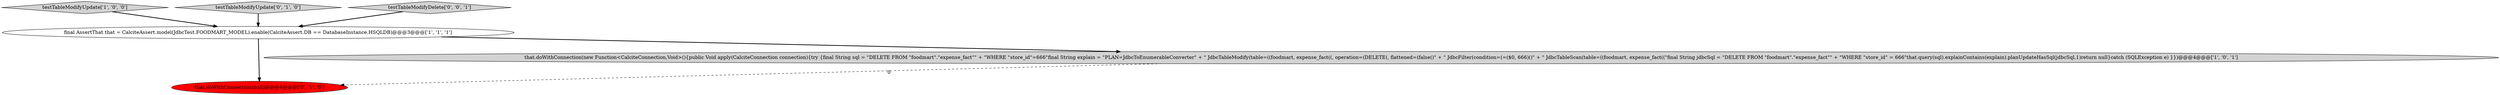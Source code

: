 digraph {
2 [style = filled, label = "testTableModifyUpdate['1', '0', '0']", fillcolor = lightgray, shape = diamond image = "AAA0AAABBB1BBB"];
0 [style = filled, label = "final AssertThat that = CalciteAssert.model(JdbcTest.FOODMART_MODEL).enable(CalciteAssert.DB == DatabaseInstance.HSQLDB)@@@3@@@['1', '1', '1']", fillcolor = white, shape = ellipse image = "AAA0AAABBB1BBB"];
3 [style = filled, label = "testTableModifyUpdate['0', '1', '0']", fillcolor = lightgray, shape = diamond image = "AAA0AAABBB2BBB"];
4 [style = filled, label = "that.doWithConnection(null)@@@4@@@['0', '1', '0']", fillcolor = red, shape = ellipse image = "AAA1AAABBB2BBB"];
1 [style = filled, label = "that.doWithConnection(new Function<CalciteConnection,Void>(){public Void apply(CalciteConnection connection){try {final String sql = \"DELETE FROM \"foodmart\".\"expense_fact\"\" + \"WHERE \"store_id\"=666\"final String explain = \"PLAN=JdbcToEnumerableConverter\" + \" JdbcTableModify(table=((foodmart, expense_fact((, operation=(DELETE(, flattened=(false()\" + \" JdbcFilter(condition=(=($0, 666)()\" + \" JdbcTableScan(table=((foodmart, expense_fact((\"final String jdbcSql = \"DELETE FROM \"foodmart\".\"expense_fact\"\" + \"WHERE \"store_id\" = 666\"that.query(sql).explainContains(explain).planUpdateHasSql(jdbcSql,1)return null}catch (SQLException e) }})@@@4@@@['1', '0', '1']", fillcolor = lightgray, shape = ellipse image = "AAA0AAABBB1BBB"];
5 [style = filled, label = "testTableModifyDelete['0', '0', '1']", fillcolor = lightgray, shape = diamond image = "AAA0AAABBB3BBB"];
1->4 [style = dashed, label="0"];
2->0 [style = bold, label=""];
5->0 [style = bold, label=""];
0->4 [style = bold, label=""];
0->1 [style = bold, label=""];
3->0 [style = bold, label=""];
}
